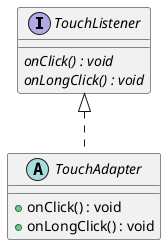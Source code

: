 @startuml

interface TouchListener {
  {abstract} onClick() : void
  {abstract} onLongClick() : void
}
abstract class TouchAdapter {
  + onClick() : void
  + onLongClick() : void
}

TouchListener <|.. TouchAdapter

@enduml  删除此行可显示更多


class Client {
  + {static} main(args : String[]) : void
}

Client .> TouchListener

@enduml